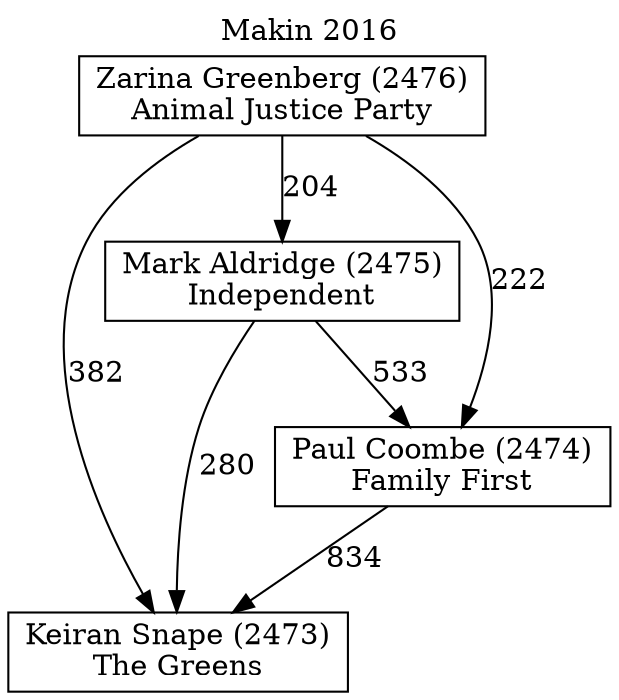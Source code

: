 // House preference flow
digraph "Keiran Snape (2473)_Makin_2016" {
	graph [label="Makin 2016" labelloc=t mclimit=10]
	node [shape=box]
	"Keiran Snape (2473)" [label="Keiran Snape (2473)
The Greens"]
	"Mark Aldridge (2475)" [label="Mark Aldridge (2475)
Independent"]
	"Paul Coombe (2474)" [label="Paul Coombe (2474)
Family First"]
	"Zarina Greenberg (2476)" [label="Zarina Greenberg (2476)
Animal Justice Party"]
	"Mark Aldridge (2475)" -> "Keiran Snape (2473)" [label=280]
	"Mark Aldridge (2475)" -> "Paul Coombe (2474)" [label=533]
	"Paul Coombe (2474)" -> "Keiran Snape (2473)" [label=834]
	"Zarina Greenberg (2476)" -> "Keiran Snape (2473)" [label=382]
	"Zarina Greenberg (2476)" -> "Mark Aldridge (2475)" [label=204]
	"Zarina Greenberg (2476)" -> "Paul Coombe (2474)" [label=222]
}
